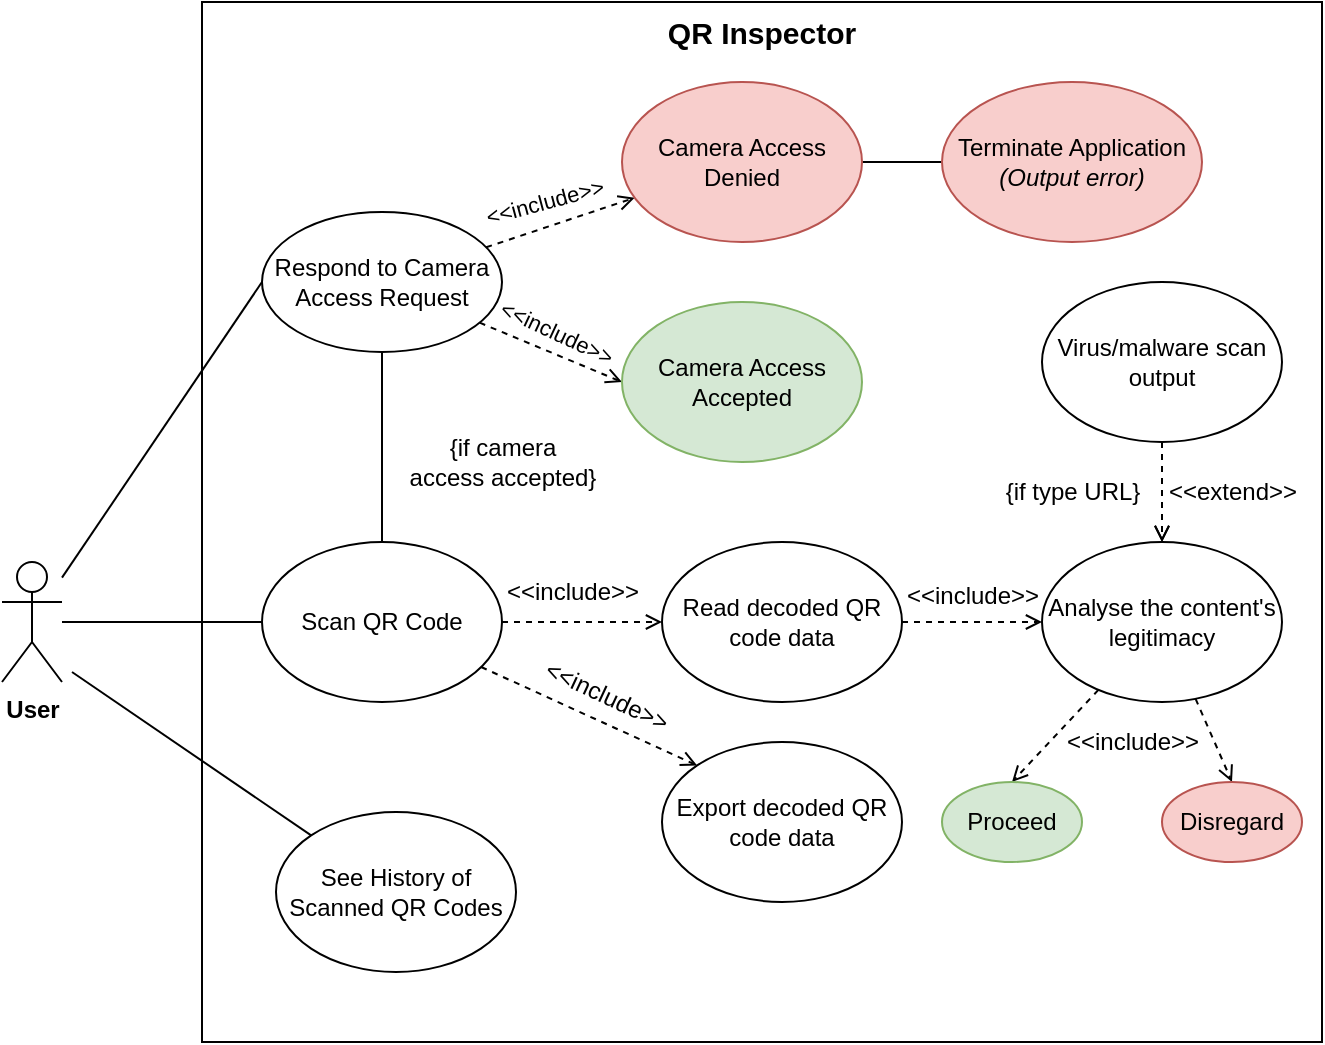 <mxfile version="22.1.7" type="github">
  <diagram name="Page-1" id="_XYMWx1wUvjZStFd-Gsf">
    <mxGraphModel dx="1247" dy="715" grid="1" gridSize="10" guides="1" tooltips="1" connect="1" arrows="1" fold="1" page="1" pageScale="1" pageWidth="750" pageHeight="750" math="0" shadow="0">
      <root>
        <mxCell id="0" />
        <mxCell id="1" parent="0" />
        <mxCell id="fxAH6qmBmlsW29aHTvXz-2" value="&lt;b style=&quot;font-size: 15px;&quot;&gt;QR Inspector&lt;br style=&quot;font-size: 15px;&quot;&gt;&lt;/b&gt;" style="rounded=0;whiteSpace=wrap;html=1;verticalAlign=top;fontSize=15;" vertex="1" parent="1">
          <mxGeometry x="145" y="115" width="560" height="520" as="geometry" />
        </mxCell>
        <mxCell id="fxAH6qmBmlsW29aHTvXz-4" style="rounded=0;orthogonalLoop=1;jettySize=auto;html=1;entryX=0;entryY=0.5;entryDx=0;entryDy=0;endArrow=none;endFill=0;" edge="1" parent="1" source="fxAH6qmBmlsW29aHTvXz-1" target="fxAH6qmBmlsW29aHTvXz-3">
          <mxGeometry relative="1" as="geometry" />
        </mxCell>
        <mxCell id="fxAH6qmBmlsW29aHTvXz-25" style="rounded=0;orthogonalLoop=1;jettySize=auto;html=1;entryX=0;entryY=0.5;entryDx=0;entryDy=0;endArrow=none;endFill=0;" edge="1" parent="1" source="fxAH6qmBmlsW29aHTvXz-1" target="fxAH6qmBmlsW29aHTvXz-19">
          <mxGeometry relative="1" as="geometry" />
        </mxCell>
        <mxCell id="fxAH6qmBmlsW29aHTvXz-61" style="rounded=0;orthogonalLoop=1;jettySize=auto;html=1;entryX=0;entryY=0;entryDx=0;entryDy=0;endArrow=none;endFill=0;" edge="1" parent="1" target="fxAH6qmBmlsW29aHTvXz-59">
          <mxGeometry relative="1" as="geometry">
            <mxPoint x="80" y="450" as="sourcePoint" />
          </mxGeometry>
        </mxCell>
        <mxCell id="fxAH6qmBmlsW29aHTvXz-1" value="&lt;b&gt;User&lt;/b&gt;" style="shape=umlActor;verticalLabelPosition=bottom;verticalAlign=top;html=1;outlineConnect=0;shadow=0;" vertex="1" parent="1">
          <mxGeometry x="45" y="395" width="30" height="60" as="geometry" />
        </mxCell>
        <mxCell id="fxAH6qmBmlsW29aHTvXz-14" style="rounded=0;orthogonalLoop=1;jettySize=auto;html=1;endArrow=open;endFill=0;dashed=1;" edge="1" parent="1" source="fxAH6qmBmlsW29aHTvXz-3" target="fxAH6qmBmlsW29aHTvXz-5">
          <mxGeometry relative="1" as="geometry" />
        </mxCell>
        <mxCell id="fxAH6qmBmlsW29aHTvXz-16" value="&amp;lt;&amp;lt;include&amp;gt;&amp;gt;" style="edgeLabel;html=1;align=center;verticalAlign=middle;resizable=0;points=[];rotation=-15;" vertex="1" connectable="0" parent="fxAH6qmBmlsW29aHTvXz-14">
          <mxGeometry x="-0.417" y="1" relative="1" as="geometry">
            <mxPoint x="7" y="-15" as="offset" />
          </mxGeometry>
        </mxCell>
        <mxCell id="fxAH6qmBmlsW29aHTvXz-15" style="rounded=0;orthogonalLoop=1;jettySize=auto;html=1;entryX=0;entryY=0.5;entryDx=0;entryDy=0;endArrow=open;endFill=0;dashed=1;" edge="1" parent="1" source="fxAH6qmBmlsW29aHTvXz-3" target="fxAH6qmBmlsW29aHTvXz-7">
          <mxGeometry relative="1" as="geometry" />
        </mxCell>
        <mxCell id="fxAH6qmBmlsW29aHTvXz-17" value="&amp;lt;&amp;lt;include&amp;gt;&amp;gt;" style="edgeLabel;html=1;align=center;verticalAlign=middle;resizable=0;points=[];rotation=25;" vertex="1" connectable="0" parent="fxAH6qmBmlsW29aHTvXz-15">
          <mxGeometry x="-0.414" relative="1" as="geometry">
            <mxPoint x="17" y="-4" as="offset" />
          </mxGeometry>
        </mxCell>
        <mxCell id="fxAH6qmBmlsW29aHTvXz-26" style="edgeStyle=orthogonalEdgeStyle;rounded=0;orthogonalLoop=1;jettySize=auto;html=1;entryX=0.5;entryY=0;entryDx=0;entryDy=0;endArrow=none;endFill=0;" edge="1" parent="1" source="fxAH6qmBmlsW29aHTvXz-3" target="fxAH6qmBmlsW29aHTvXz-19">
          <mxGeometry relative="1" as="geometry" />
        </mxCell>
        <mxCell id="fxAH6qmBmlsW29aHTvXz-3" value="Respond to Camera Access Request" style="ellipse;whiteSpace=wrap;html=1;" vertex="1" parent="1">
          <mxGeometry x="175" y="220" width="120" height="70" as="geometry" />
        </mxCell>
        <mxCell id="fxAH6qmBmlsW29aHTvXz-22" value="" style="edgeStyle=orthogonalEdgeStyle;rounded=0;orthogonalLoop=1;jettySize=auto;html=1;endArrow=none;endFill=0;" edge="1" parent="1" source="fxAH6qmBmlsW29aHTvXz-5" target="fxAH6qmBmlsW29aHTvXz-21">
          <mxGeometry relative="1" as="geometry" />
        </mxCell>
        <mxCell id="fxAH6qmBmlsW29aHTvXz-5" value="Camera Access Denied" style="ellipse;whiteSpace=wrap;html=1;fillColor=#f8cecc;strokeColor=#b85450;" vertex="1" parent="1">
          <mxGeometry x="355" y="155" width="120" height="80" as="geometry" />
        </mxCell>
        <mxCell id="fxAH6qmBmlsW29aHTvXz-7" value="Camera Access Accepted" style="ellipse;whiteSpace=wrap;html=1;fillColor=#d5e8d4;strokeColor=#82b366;" vertex="1" parent="1">
          <mxGeometry x="355" y="265" width="120" height="80" as="geometry" />
        </mxCell>
        <mxCell id="fxAH6qmBmlsW29aHTvXz-45" style="edgeStyle=orthogonalEdgeStyle;rounded=0;orthogonalLoop=1;jettySize=auto;html=1;entryX=0;entryY=0.5;entryDx=0;entryDy=0;dashed=1;endArrow=open;endFill=0;" edge="1" parent="1" source="fxAH6qmBmlsW29aHTvXz-19" target="fxAH6qmBmlsW29aHTvXz-23">
          <mxGeometry relative="1" as="geometry" />
        </mxCell>
        <mxCell id="fxAH6qmBmlsW29aHTvXz-57" style="rounded=0;orthogonalLoop=1;jettySize=auto;html=1;entryX=0;entryY=0;entryDx=0;entryDy=0;endArrow=open;endFill=0;dashed=1;" edge="1" parent="1" source="fxAH6qmBmlsW29aHTvXz-19" target="fxAH6qmBmlsW29aHTvXz-56">
          <mxGeometry relative="1" as="geometry" />
        </mxCell>
        <mxCell id="fxAH6qmBmlsW29aHTvXz-19" value="Scan QR Code" style="ellipse;whiteSpace=wrap;html=1;" vertex="1" parent="1">
          <mxGeometry x="175" y="385" width="120" height="80" as="geometry" />
        </mxCell>
        <mxCell id="fxAH6qmBmlsW29aHTvXz-21" value="Terminate Application &lt;i&gt;(Output error)&lt;/i&gt;" style="ellipse;whiteSpace=wrap;html=1;fillColor=#f8cecc;strokeColor=#b85450;" vertex="1" parent="1">
          <mxGeometry x="515" y="155" width="130" height="80" as="geometry" />
        </mxCell>
        <mxCell id="fxAH6qmBmlsW29aHTvXz-46" style="edgeStyle=orthogonalEdgeStyle;rounded=0;orthogonalLoop=1;jettySize=auto;html=1;entryX=0;entryY=0.5;entryDx=0;entryDy=0;dashed=1;endArrow=open;endFill=0;" edge="1" parent="1" source="fxAH6qmBmlsW29aHTvXz-23" target="fxAH6qmBmlsW29aHTvXz-36">
          <mxGeometry relative="1" as="geometry" />
        </mxCell>
        <mxCell id="fxAH6qmBmlsW29aHTvXz-23" value="Read decoded QR code data" style="ellipse;whiteSpace=wrap;html=1;" vertex="1" parent="1">
          <mxGeometry x="375" y="385" width="120" height="80" as="geometry" />
        </mxCell>
        <mxCell id="fxAH6qmBmlsW29aHTvXz-31" value="{if camera &lt;br&gt;access accepted}" style="text;html=1;align=center;verticalAlign=middle;resizable=0;points=[];autosize=1;strokeColor=none;fillColor=none;" vertex="1" parent="1">
          <mxGeometry x="235" y="325" width="120" height="40" as="geometry" />
        </mxCell>
        <mxCell id="fxAH6qmBmlsW29aHTvXz-33" value="&amp;lt;&amp;lt;include&amp;gt;&amp;gt;" style="text;html=1;align=center;verticalAlign=middle;resizable=0;points=[];autosize=1;strokeColor=none;fillColor=none;" vertex="1" parent="1">
          <mxGeometry x="285" y="395" width="90" height="30" as="geometry" />
        </mxCell>
        <mxCell id="fxAH6qmBmlsW29aHTvXz-47" style="rounded=0;orthogonalLoop=1;jettySize=auto;html=1;entryX=0.5;entryY=0;entryDx=0;entryDy=0;endArrow=open;endFill=0;dashed=1;" edge="1" parent="1" source="fxAH6qmBmlsW29aHTvXz-36" target="fxAH6qmBmlsW29aHTvXz-40">
          <mxGeometry relative="1" as="geometry" />
        </mxCell>
        <mxCell id="fxAH6qmBmlsW29aHTvXz-48" style="rounded=0;orthogonalLoop=1;jettySize=auto;html=1;entryX=0.5;entryY=0;entryDx=0;entryDy=0;dashed=1;endArrow=open;endFill=0;" edge="1" parent="1" source="fxAH6qmBmlsW29aHTvXz-36" target="fxAH6qmBmlsW29aHTvXz-41">
          <mxGeometry relative="1" as="geometry" />
        </mxCell>
        <mxCell id="fxAH6qmBmlsW29aHTvXz-36" value="Analyse the content&#39;s legitimacy" style="ellipse;whiteSpace=wrap;html=1;" vertex="1" parent="1">
          <mxGeometry x="565" y="385" width="120" height="80" as="geometry" />
        </mxCell>
        <mxCell id="fxAH6qmBmlsW29aHTvXz-39" value="&amp;lt;&amp;lt;include&amp;gt;&amp;gt;" style="text;html=1;align=center;verticalAlign=middle;resizable=0;points=[];autosize=1;strokeColor=none;fillColor=none;" vertex="1" parent="1">
          <mxGeometry x="485" y="397" width="90" height="30" as="geometry" />
        </mxCell>
        <mxCell id="fxAH6qmBmlsW29aHTvXz-40" value="Proceed" style="ellipse;whiteSpace=wrap;html=1;fillColor=#d5e8d4;strokeColor=#82b366;" vertex="1" parent="1">
          <mxGeometry x="515" y="505" width="70" height="40" as="geometry" />
        </mxCell>
        <mxCell id="fxAH6qmBmlsW29aHTvXz-41" value="Disregard" style="ellipse;whiteSpace=wrap;html=1;fillColor=#f8cecc;strokeColor=#b85450;" vertex="1" parent="1">
          <mxGeometry x="625" y="505" width="70" height="40" as="geometry" />
        </mxCell>
        <mxCell id="fxAH6qmBmlsW29aHTvXz-50" value="&amp;lt;&amp;lt;include&amp;gt;&amp;gt;" style="text;html=1;align=center;verticalAlign=middle;resizable=0;points=[];autosize=1;strokeColor=none;fillColor=none;" vertex="1" parent="1">
          <mxGeometry x="565" y="470" width="90" height="30" as="geometry" />
        </mxCell>
        <mxCell id="fxAH6qmBmlsW29aHTvXz-52" style="edgeStyle=orthogonalEdgeStyle;rounded=0;orthogonalLoop=1;jettySize=auto;html=1;entryX=0.5;entryY=0;entryDx=0;entryDy=0;dashed=1;endArrow=open;endFill=0;" edge="1" parent="1" source="fxAH6qmBmlsW29aHTvXz-51" target="fxAH6qmBmlsW29aHTvXz-36">
          <mxGeometry relative="1" as="geometry" />
        </mxCell>
        <mxCell id="fxAH6qmBmlsW29aHTvXz-53" style="edgeStyle=orthogonalEdgeStyle;rounded=0;orthogonalLoop=1;jettySize=auto;html=1;entryX=0.5;entryY=0;entryDx=0;entryDy=0;endArrow=open;endFill=0;dashed=1;" edge="1" parent="1" source="fxAH6qmBmlsW29aHTvXz-51" target="fxAH6qmBmlsW29aHTvXz-36">
          <mxGeometry relative="1" as="geometry" />
        </mxCell>
        <mxCell id="fxAH6qmBmlsW29aHTvXz-51" value="Virus/malware scan output" style="ellipse;whiteSpace=wrap;html=1;" vertex="1" parent="1">
          <mxGeometry x="565" y="255" width="120" height="80" as="geometry" />
        </mxCell>
        <mxCell id="fxAH6qmBmlsW29aHTvXz-54" value="&amp;lt;&amp;lt;extend&amp;gt;&amp;gt;" style="text;html=1;align=center;verticalAlign=middle;resizable=0;points=[];autosize=1;strokeColor=none;fillColor=none;" vertex="1" parent="1">
          <mxGeometry x="615" y="345" width="90" height="30" as="geometry" />
        </mxCell>
        <mxCell id="fxAH6qmBmlsW29aHTvXz-55" value="{if type URL}" style="text;html=1;align=center;verticalAlign=middle;resizable=0;points=[];autosize=1;strokeColor=none;fillColor=none;" vertex="1" parent="1">
          <mxGeometry x="535" y="345" width="90" height="30" as="geometry" />
        </mxCell>
        <mxCell id="fxAH6qmBmlsW29aHTvXz-56" value="Export decoded QR code data" style="ellipse;whiteSpace=wrap;html=1;" vertex="1" parent="1">
          <mxGeometry x="375" y="485" width="120" height="80" as="geometry" />
        </mxCell>
        <mxCell id="fxAH6qmBmlsW29aHTvXz-58" value="&amp;lt;&amp;lt;include&amp;gt;&amp;gt;" style="text;html=1;align=center;verticalAlign=middle;resizable=0;points=[];autosize=1;strokeColor=none;fillColor=none;rotation=25;" vertex="1" parent="1">
          <mxGeometry x="302" y="447" width="90" height="30" as="geometry" />
        </mxCell>
        <mxCell id="fxAH6qmBmlsW29aHTvXz-59" value="See History of Scanned QR Codes" style="ellipse;whiteSpace=wrap;html=1;" vertex="1" parent="1">
          <mxGeometry x="182" y="520" width="120" height="80" as="geometry" />
        </mxCell>
      </root>
    </mxGraphModel>
  </diagram>
</mxfile>

